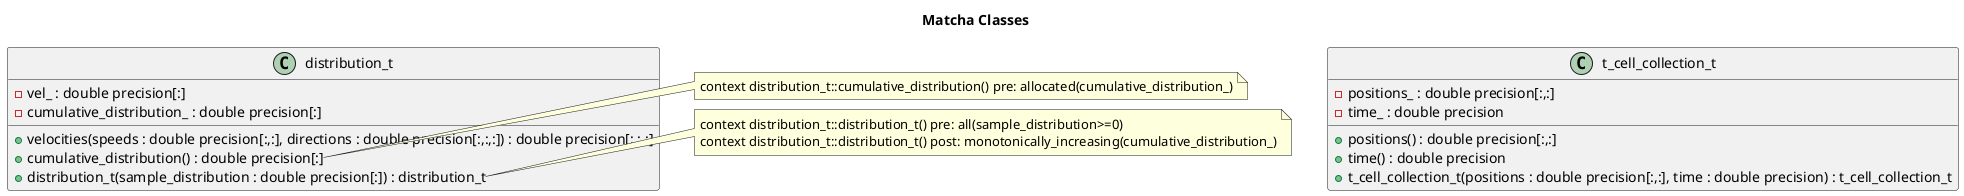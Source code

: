 @startuml

Title "Matcha Classes"

class t_cell_collection_t{
  - positions_ : double precision[:,:]
  - time_ : double precision
  + positions() : double precision[:,:]
  + time() : double precision
  + t_cell_collection_t(positions : double precision[:,:], time : double precision) : t_cell_collection_t
}

class distribution_t{
  - vel_ : double precision[:]
  - cumulative_distribution_ : double precision[:]
  + velocities(speeds : double precision[:,:], directions : double precision[:,:,:]) : double precision[:,:,:]
  + cumulative_distribution() : double precision[:]
  + distribution_t(sample_distribution : double precision[:]) : distribution_t
}

note right of distribution_t::cumulative_distribution()
  context distribution_t::cumulative_distribution() pre: allocated(cumulative_distribution_)
end note

note right of distribution_t::distribution_t
  context distribution_t::distribution_t() pre: all(sample_distribution>=0)
  context distribution_t::distribution_t() post: monotonically_increasing(cumulative_distribution_)
end note

@enduml
